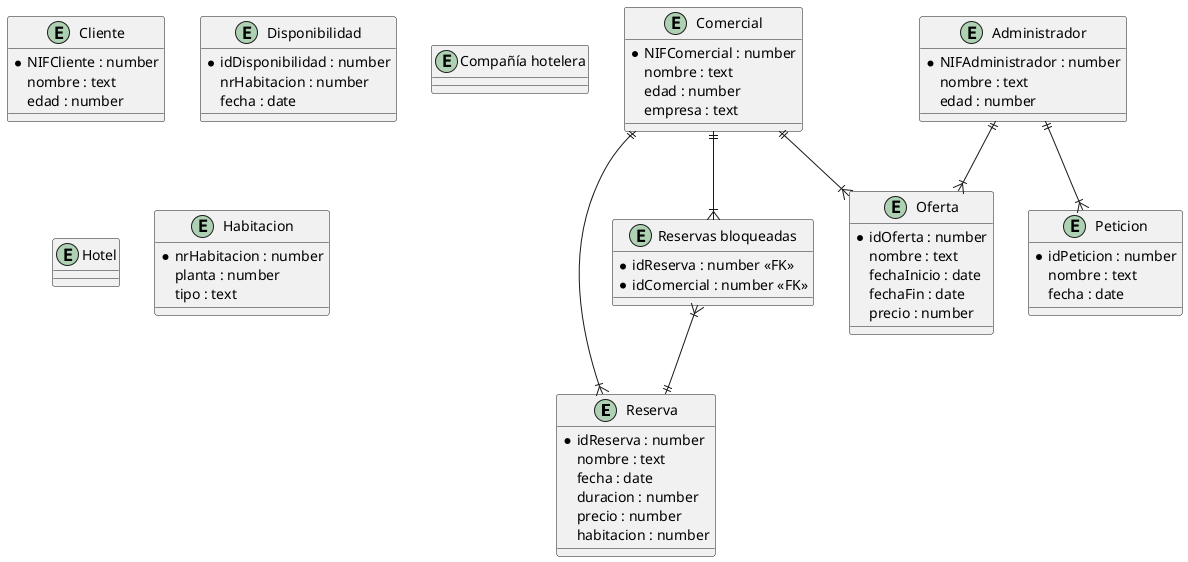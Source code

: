 @startuml supuesto3E-R

entity "Reserva" as Reserva{
    * idReserva : number
    nombre : text
    fecha : date
    duracion : number
    precio : number
    habitacion : number
}

entity "Reservas bloqueadas" as rb{
    * idReserva : number <<FK>>
    * idComercial : number <<FK>>
}

entity "Oferta" as Oferta{
    * idOferta : number
    nombre : text
    fechaInicio : date
    fechaFin : date
    precio : number
}

entity "Peticion" as Peticion{
    * idPeticion : number
    nombre : text
    fecha : date
}

entity "Cliente" as Cliente{
    * NIFCliente : number
    nombre : text
    edad : number
}

entity "Comercial" as Comercial{
    * NIFComercial : number
    nombre : text
    edad : number
    empresa : text
}

entity "Administrador" as Administrador{
    * NIFAdministrador : number
    nombre : text
    edad : number
}

entity "Disponibilidad" as Disponibilidad{
    * idDisponibilidad : number
    nrHabitacion : number
    fecha : date
}

entity "Compañía hotelera"{

}

entity "Hotel"{

}

entity "Habitacion"{
    * nrHabitacion : number
    planta : number
    tipo : text
}


Comercial ||--|{ Oferta
Comercial ||--|{ Reserva
Administrador ||--|{ Oferta
Administrador ||--|{ Peticion

Comercial ||--|{ rb
rb }|--|| Reserva


@enduml